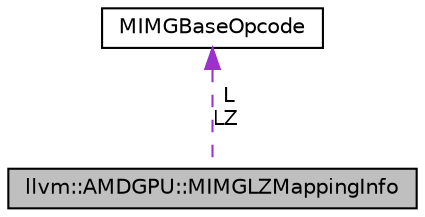 digraph "llvm::AMDGPU::MIMGLZMappingInfo"
{
 // LATEX_PDF_SIZE
  bgcolor="transparent";
  edge [fontname="Helvetica",fontsize="10",labelfontname="Helvetica",labelfontsize="10"];
  node [fontname="Helvetica",fontsize="10",shape="box"];
  Node1 [label="llvm::AMDGPU::MIMGLZMappingInfo",height=0.2,width=0.4,color="black", fillcolor="grey75", style="filled", fontcolor="black",tooltip=" "];
  Node2 -> Node1 [dir="back",color="darkorchid3",fontsize="10",style="dashed",label=" L\nLZ" ,fontname="Helvetica"];
  Node2 [label="MIMGBaseOpcode",height=0.2,width=0.4,color="black",tooltip=" "];
}
